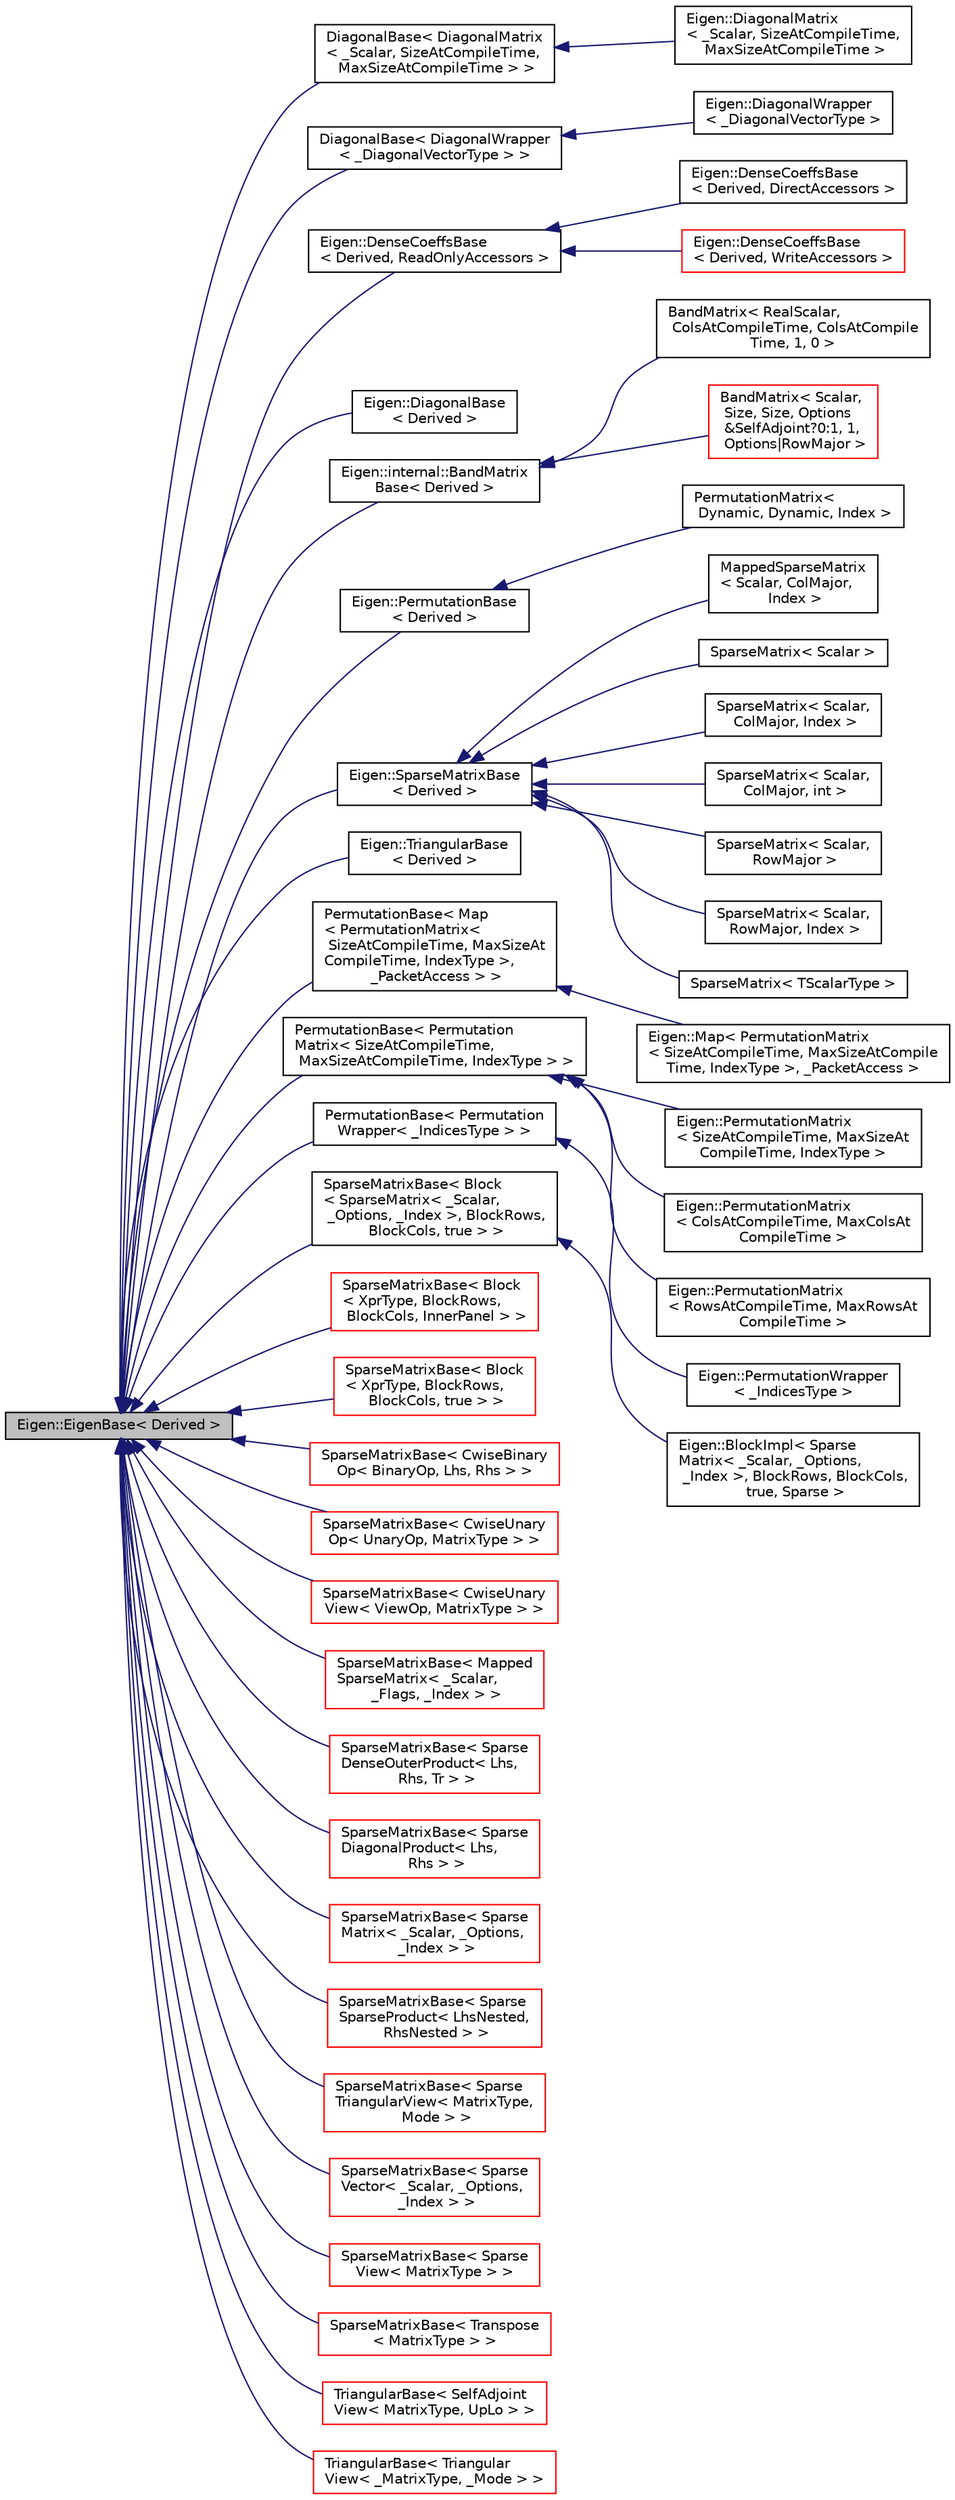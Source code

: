 digraph "Eigen::EigenBase&lt; Derived &gt;"
{
  edge [fontname="Helvetica",fontsize="10",labelfontname="Helvetica",labelfontsize="10"];
  node [fontname="Helvetica",fontsize="10",shape=record];
  rankdir="LR";
  Node1 [label="Eigen::EigenBase\< Derived \>",height=0.2,width=0.4,color="black", fillcolor="grey75", style="filled", fontcolor="black"];
  Node1 -> Node2 [dir="back",color="midnightblue",fontsize="10",style="solid",fontname="Helvetica"];
  Node2 [label="DiagonalBase\< DiagonalMatrix\l\< _Scalar, SizeAtCompileTime,\l MaxSizeAtCompileTime \> \>",height=0.2,width=0.4,color="black", fillcolor="white", style="filled",URL="$class_eigen_1_1_diagonal_base.html"];
  Node2 -> Node3 [dir="back",color="midnightblue",fontsize="10",style="solid",fontname="Helvetica"];
  Node3 [label="Eigen::DiagonalMatrix\l\< _Scalar, SizeAtCompileTime,\l MaxSizeAtCompileTime \>",height=0.2,width=0.4,color="black", fillcolor="white", style="filled",URL="$class_eigen_1_1_diagonal_matrix.html",tooltip="Represents a diagonal matrix with its storage. "];
  Node1 -> Node4 [dir="back",color="midnightblue",fontsize="10",style="solid",fontname="Helvetica"];
  Node4 [label="DiagonalBase\< DiagonalWrapper\l\< _DiagonalVectorType \> \>",height=0.2,width=0.4,color="black", fillcolor="white", style="filled",URL="$class_eigen_1_1_diagonal_base.html"];
  Node4 -> Node5 [dir="back",color="midnightblue",fontsize="10",style="solid",fontname="Helvetica"];
  Node5 [label="Eigen::DiagonalWrapper\l\< _DiagonalVectorType \>",height=0.2,width=0.4,color="black", fillcolor="white", style="filled",URL="$class_eigen_1_1_diagonal_wrapper.html",tooltip="Expression of a diagonal matrix. "];
  Node1 -> Node6 [dir="back",color="midnightblue",fontsize="10",style="solid",fontname="Helvetica"];
  Node6 [label="Eigen::DenseCoeffsBase\l\< Derived, ReadOnlyAccessors \>",height=0.2,width=0.4,color="black", fillcolor="white", style="filled",URL="$class_eigen_1_1_dense_coeffs_base_3_01_derived_00_01_read_only_accessors_01_4.html",tooltip="Base class providing read-only coefficient access to matrices and arrays. "];
  Node6 -> Node7 [dir="back",color="midnightblue",fontsize="10",style="solid",fontname="Helvetica"];
  Node7 [label="Eigen::DenseCoeffsBase\l\< Derived, DirectAccessors \>",height=0.2,width=0.4,color="black", fillcolor="white", style="filled",URL="$class_eigen_1_1_dense_coeffs_base_3_01_derived_00_01_direct_accessors_01_4.html",tooltip="Base class providing direct read-only coefficient access to matrices and arrays. "];
  Node6 -> Node8 [dir="back",color="midnightblue",fontsize="10",style="solid",fontname="Helvetica"];
  Node8 [label="Eigen::DenseCoeffsBase\l\< Derived, WriteAccessors \>",height=0.2,width=0.4,color="red", fillcolor="white", style="filled",URL="$class_eigen_1_1_dense_coeffs_base_3_01_derived_00_01_write_accessors_01_4.html",tooltip="Base class providing read/write coefficient access to matrices and arrays. "];
  Node1 -> Node9 [dir="back",color="midnightblue",fontsize="10",style="solid",fontname="Helvetica"];
  Node9 [label="Eigen::DiagonalBase\l\< Derived \>",height=0.2,width=0.4,color="black", fillcolor="white", style="filled",URL="$class_eigen_1_1_diagonal_base.html"];
  Node1 -> Node10 [dir="back",color="midnightblue",fontsize="10",style="solid",fontname="Helvetica"];
  Node10 [label="Eigen::internal::BandMatrix\lBase\< Derived \>",height=0.2,width=0.4,color="black", fillcolor="white", style="filled",URL="$class_eigen_1_1internal_1_1_band_matrix_base.html"];
  Node10 -> Node11 [dir="back",color="midnightblue",fontsize="10",style="solid",fontname="Helvetica"];
  Node11 [label="BandMatrix\< RealScalar,\l ColsAtCompileTime, ColsAtCompile\lTime, 1, 0 \>",height=0.2,width=0.4,color="black", fillcolor="white", style="filled",URL="$class_eigen_1_1internal_1_1_band_matrix.html"];
  Node10 -> Node12 [dir="back",color="midnightblue",fontsize="10",style="solid",fontname="Helvetica"];
  Node12 [label="BandMatrix\< Scalar,\l Size, Size, Options\l &SelfAdjoint?0:1, 1,\l Options\|RowMajor \>",height=0.2,width=0.4,color="red", fillcolor="white", style="filled",URL="$class_eigen_1_1internal_1_1_band_matrix.html"];
  Node1 -> Node13 [dir="back",color="midnightblue",fontsize="10",style="solid",fontname="Helvetica"];
  Node13 [label="Eigen::PermutationBase\l\< Derived \>",height=0.2,width=0.4,color="black", fillcolor="white", style="filled",URL="$class_eigen_1_1_permutation_base.html",tooltip="Base class for permutations. "];
  Node13 -> Node14 [dir="back",color="midnightblue",fontsize="10",style="solid",fontname="Helvetica"];
  Node14 [label="PermutationMatrix\<\l Dynamic, Dynamic, Index \>",height=0.2,width=0.4,color="black", fillcolor="white", style="filled",URL="$class_eigen_1_1_permutation_matrix.html"];
  Node1 -> Node15 [dir="back",color="midnightblue",fontsize="10",style="solid",fontname="Helvetica"];
  Node15 [label="Eigen::SparseMatrixBase\l\< Derived \>",height=0.2,width=0.4,color="black", fillcolor="white", style="filled",URL="$class_eigen_1_1_sparse_matrix_base.html",tooltip="Base class of any sparse matrices or sparse expressions. "];
  Node15 -> Node16 [dir="back",color="midnightblue",fontsize="10",style="solid",fontname="Helvetica"];
  Node16 [label="MappedSparseMatrix\l\< Scalar, ColMajor,\l Index \>",height=0.2,width=0.4,color="black", fillcolor="white", style="filled",URL="$class_eigen_1_1_mapped_sparse_matrix.html"];
  Node15 -> Node17 [dir="back",color="midnightblue",fontsize="10",style="solid",fontname="Helvetica"];
  Node17 [label="SparseMatrix\< Scalar \>",height=0.2,width=0.4,color="black", fillcolor="white", style="filled",URL="$class_eigen_1_1_sparse_matrix.html"];
  Node15 -> Node18 [dir="back",color="midnightblue",fontsize="10",style="solid",fontname="Helvetica"];
  Node18 [label="SparseMatrix\< Scalar,\l ColMajor, Index \>",height=0.2,width=0.4,color="black", fillcolor="white", style="filled",URL="$class_eigen_1_1_sparse_matrix.html"];
  Node15 -> Node19 [dir="back",color="midnightblue",fontsize="10",style="solid",fontname="Helvetica"];
  Node19 [label="SparseMatrix\< Scalar,\l ColMajor, int \>",height=0.2,width=0.4,color="black", fillcolor="white", style="filled",URL="$class_eigen_1_1_sparse_matrix.html"];
  Node15 -> Node20 [dir="back",color="midnightblue",fontsize="10",style="solid",fontname="Helvetica"];
  Node20 [label="SparseMatrix\< Scalar,\l RowMajor \>",height=0.2,width=0.4,color="black", fillcolor="white", style="filled",URL="$class_eigen_1_1_sparse_matrix.html"];
  Node15 -> Node21 [dir="back",color="midnightblue",fontsize="10",style="solid",fontname="Helvetica"];
  Node21 [label="SparseMatrix\< Scalar,\l RowMajor, Index \>",height=0.2,width=0.4,color="black", fillcolor="white", style="filled",URL="$class_eigen_1_1_sparse_matrix.html"];
  Node15 -> Node22 [dir="back",color="midnightblue",fontsize="10",style="solid",fontname="Helvetica"];
  Node22 [label="SparseMatrix\< TScalarType \>",height=0.2,width=0.4,color="black", fillcolor="white", style="filled",URL="$class_eigen_1_1_sparse_matrix.html"];
  Node1 -> Node23 [dir="back",color="midnightblue",fontsize="10",style="solid",fontname="Helvetica"];
  Node23 [label="Eigen::TriangularBase\l\< Derived \>",height=0.2,width=0.4,color="black", fillcolor="white", style="filled",URL="$class_eigen_1_1_triangular_base.html"];
  Node1 -> Node24 [dir="back",color="midnightblue",fontsize="10",style="solid",fontname="Helvetica"];
  Node24 [label="PermutationBase\< Map\l\< PermutationMatrix\<\l SizeAtCompileTime, MaxSizeAt\lCompileTime, IndexType \>,\l _PacketAccess \> \>",height=0.2,width=0.4,color="black", fillcolor="white", style="filled",URL="$class_eigen_1_1_permutation_base.html"];
  Node24 -> Node25 [dir="back",color="midnightblue",fontsize="10",style="solid",fontname="Helvetica"];
  Node25 [label="Eigen::Map\< PermutationMatrix\l\< SizeAtCompileTime, MaxSizeAtCompile\lTime, IndexType \>, _PacketAccess \>",height=0.2,width=0.4,color="black", fillcolor="white", style="filled",URL="$class_eigen_1_1_map_3_01_permutation_matrix_3_01_size_at_compile_time_00_01_max_size_at_compile_f743474e57c9138756df68cf650ef435.html"];
  Node1 -> Node26 [dir="back",color="midnightblue",fontsize="10",style="solid",fontname="Helvetica"];
  Node26 [label="PermutationBase\< Permutation\lMatrix\< SizeAtCompileTime,\l MaxSizeAtCompileTime, IndexType \> \>",height=0.2,width=0.4,color="black", fillcolor="white", style="filled",URL="$class_eigen_1_1_permutation_base.html"];
  Node26 -> Node27 [dir="back",color="midnightblue",fontsize="10",style="solid",fontname="Helvetica"];
  Node27 [label="Eigen::PermutationMatrix\l\< SizeAtCompileTime, MaxSizeAt\lCompileTime, IndexType \>",height=0.2,width=0.4,color="black", fillcolor="white", style="filled",URL="$class_eigen_1_1_permutation_matrix.html",tooltip="Permutation matrix. "];
  Node26 -> Node28 [dir="back",color="midnightblue",fontsize="10",style="solid",fontname="Helvetica"];
  Node28 [label="Eigen::PermutationMatrix\l\< ColsAtCompileTime, MaxColsAt\lCompileTime \>",height=0.2,width=0.4,color="black", fillcolor="white", style="filled",URL="$class_eigen_1_1_permutation_matrix.html"];
  Node26 -> Node29 [dir="back",color="midnightblue",fontsize="10",style="solid",fontname="Helvetica"];
  Node29 [label="Eigen::PermutationMatrix\l\< RowsAtCompileTime, MaxRowsAt\lCompileTime \>",height=0.2,width=0.4,color="black", fillcolor="white", style="filled",URL="$class_eigen_1_1_permutation_matrix.html"];
  Node1 -> Node30 [dir="back",color="midnightblue",fontsize="10",style="solid",fontname="Helvetica"];
  Node30 [label="PermutationBase\< Permutation\lWrapper\< _IndicesType \> \>",height=0.2,width=0.4,color="black", fillcolor="white", style="filled",URL="$class_eigen_1_1_permutation_base.html"];
  Node30 -> Node31 [dir="back",color="midnightblue",fontsize="10",style="solid",fontname="Helvetica"];
  Node31 [label="Eigen::PermutationWrapper\l\< _IndicesType \>",height=0.2,width=0.4,color="black", fillcolor="white", style="filled",URL="$class_eigen_1_1_permutation_wrapper.html",tooltip="Class to view a vector of integers as a permutation matrix. "];
  Node1 -> Node32 [dir="back",color="midnightblue",fontsize="10",style="solid",fontname="Helvetica"];
  Node32 [label="SparseMatrixBase\< Block\l\< SparseMatrix\< _Scalar,\l _Options, _Index \>, BlockRows,\l BlockCols, true \> \>",height=0.2,width=0.4,color="black", fillcolor="white", style="filled",URL="$class_eigen_1_1_sparse_matrix_base.html"];
  Node32 -> Node33 [dir="back",color="midnightblue",fontsize="10",style="solid",fontname="Helvetica"];
  Node33 [label="Eigen::BlockImpl\< Sparse\lMatrix\< _Scalar, _Options,\l _Index \>, BlockRows, BlockCols,\l true, Sparse \>",height=0.2,width=0.4,color="black", fillcolor="white", style="filled",URL="$class_eigen_1_1_block_impl_3_01_sparse_matrix_3_01___scalar_00_01___options_00_01___index_01_4_0bf9e14ccf794a28a4b3b59f13b59a869.html"];
  Node1 -> Node34 [dir="back",color="midnightblue",fontsize="10",style="solid",fontname="Helvetica"];
  Node34 [label="SparseMatrixBase\< Block\l\< XprType, BlockRows,\l BlockCols, InnerPanel \> \>",height=0.2,width=0.4,color="red", fillcolor="white", style="filled",URL="$class_eigen_1_1_sparse_matrix_base.html"];
  Node1 -> Node35 [dir="back",color="midnightblue",fontsize="10",style="solid",fontname="Helvetica"];
  Node35 [label="SparseMatrixBase\< Block\l\< XprType, BlockRows,\l BlockCols, true \> \>",height=0.2,width=0.4,color="red", fillcolor="white", style="filled",URL="$class_eigen_1_1_sparse_matrix_base.html"];
  Node1 -> Node36 [dir="back",color="midnightblue",fontsize="10",style="solid",fontname="Helvetica"];
  Node36 [label="SparseMatrixBase\< CwiseBinary\lOp\< BinaryOp, Lhs, Rhs \> \>",height=0.2,width=0.4,color="red", fillcolor="white", style="filled",URL="$class_eigen_1_1_sparse_matrix_base.html"];
  Node1 -> Node37 [dir="back",color="midnightblue",fontsize="10",style="solid",fontname="Helvetica"];
  Node37 [label="SparseMatrixBase\< CwiseUnary\lOp\< UnaryOp, MatrixType \> \>",height=0.2,width=0.4,color="red", fillcolor="white", style="filled",URL="$class_eigen_1_1_sparse_matrix_base.html"];
  Node1 -> Node38 [dir="back",color="midnightblue",fontsize="10",style="solid",fontname="Helvetica"];
  Node38 [label="SparseMatrixBase\< CwiseUnary\lView\< ViewOp, MatrixType \> \>",height=0.2,width=0.4,color="red", fillcolor="white", style="filled",URL="$class_eigen_1_1_sparse_matrix_base.html"];
  Node1 -> Node39 [dir="back",color="midnightblue",fontsize="10",style="solid",fontname="Helvetica"];
  Node39 [label="SparseMatrixBase\< Mapped\lSparseMatrix\< _Scalar,\l _Flags, _Index \> \>",height=0.2,width=0.4,color="red", fillcolor="white", style="filled",URL="$class_eigen_1_1_sparse_matrix_base.html"];
  Node1 -> Node40 [dir="back",color="midnightblue",fontsize="10",style="solid",fontname="Helvetica"];
  Node40 [label="SparseMatrixBase\< Sparse\lDenseOuterProduct\< Lhs,\l Rhs, Tr \> \>",height=0.2,width=0.4,color="red", fillcolor="white", style="filled",URL="$class_eigen_1_1_sparse_matrix_base.html"];
  Node1 -> Node41 [dir="back",color="midnightblue",fontsize="10",style="solid",fontname="Helvetica"];
  Node41 [label="SparseMatrixBase\< Sparse\lDiagonalProduct\< Lhs,\l Rhs \> \>",height=0.2,width=0.4,color="red", fillcolor="white", style="filled",URL="$class_eigen_1_1_sparse_matrix_base.html"];
  Node1 -> Node42 [dir="back",color="midnightblue",fontsize="10",style="solid",fontname="Helvetica"];
  Node42 [label="SparseMatrixBase\< Sparse\lMatrix\< _Scalar, _Options,\l _Index \> \>",height=0.2,width=0.4,color="red", fillcolor="white", style="filled",URL="$class_eigen_1_1_sparse_matrix_base.html"];
  Node1 -> Node43 [dir="back",color="midnightblue",fontsize="10",style="solid",fontname="Helvetica"];
  Node43 [label="SparseMatrixBase\< Sparse\lSparseProduct\< LhsNested,\l RhsNested \> \>",height=0.2,width=0.4,color="red", fillcolor="white", style="filled",URL="$class_eigen_1_1_sparse_matrix_base.html"];
  Node1 -> Node44 [dir="back",color="midnightblue",fontsize="10",style="solid",fontname="Helvetica"];
  Node44 [label="SparseMatrixBase\< Sparse\lTriangularView\< MatrixType,\l Mode \> \>",height=0.2,width=0.4,color="red", fillcolor="white", style="filled",URL="$class_eigen_1_1_sparse_matrix_base.html"];
  Node1 -> Node45 [dir="back",color="midnightblue",fontsize="10",style="solid",fontname="Helvetica"];
  Node45 [label="SparseMatrixBase\< Sparse\lVector\< _Scalar, _Options,\l _Index \> \>",height=0.2,width=0.4,color="red", fillcolor="white", style="filled",URL="$class_eigen_1_1_sparse_matrix_base.html"];
  Node1 -> Node46 [dir="back",color="midnightblue",fontsize="10",style="solid",fontname="Helvetica"];
  Node46 [label="SparseMatrixBase\< Sparse\lView\< MatrixType \> \>",height=0.2,width=0.4,color="red", fillcolor="white", style="filled",URL="$class_eigen_1_1_sparse_matrix_base.html"];
  Node1 -> Node47 [dir="back",color="midnightblue",fontsize="10",style="solid",fontname="Helvetica"];
  Node47 [label="SparseMatrixBase\< Transpose\l\< MatrixType \> \>",height=0.2,width=0.4,color="red", fillcolor="white", style="filled",URL="$class_eigen_1_1_sparse_matrix_base.html"];
  Node1 -> Node48 [dir="back",color="midnightblue",fontsize="10",style="solid",fontname="Helvetica"];
  Node48 [label="TriangularBase\< SelfAdjoint\lView\< MatrixType, UpLo \> \>",height=0.2,width=0.4,color="red", fillcolor="white", style="filled",URL="$class_eigen_1_1_triangular_base.html"];
  Node1 -> Node49 [dir="back",color="midnightblue",fontsize="10",style="solid",fontname="Helvetica"];
  Node49 [label="TriangularBase\< Triangular\lView\< _MatrixType, _Mode \> \>",height=0.2,width=0.4,color="red", fillcolor="white", style="filled",URL="$class_eigen_1_1_triangular_base.html"];
}
